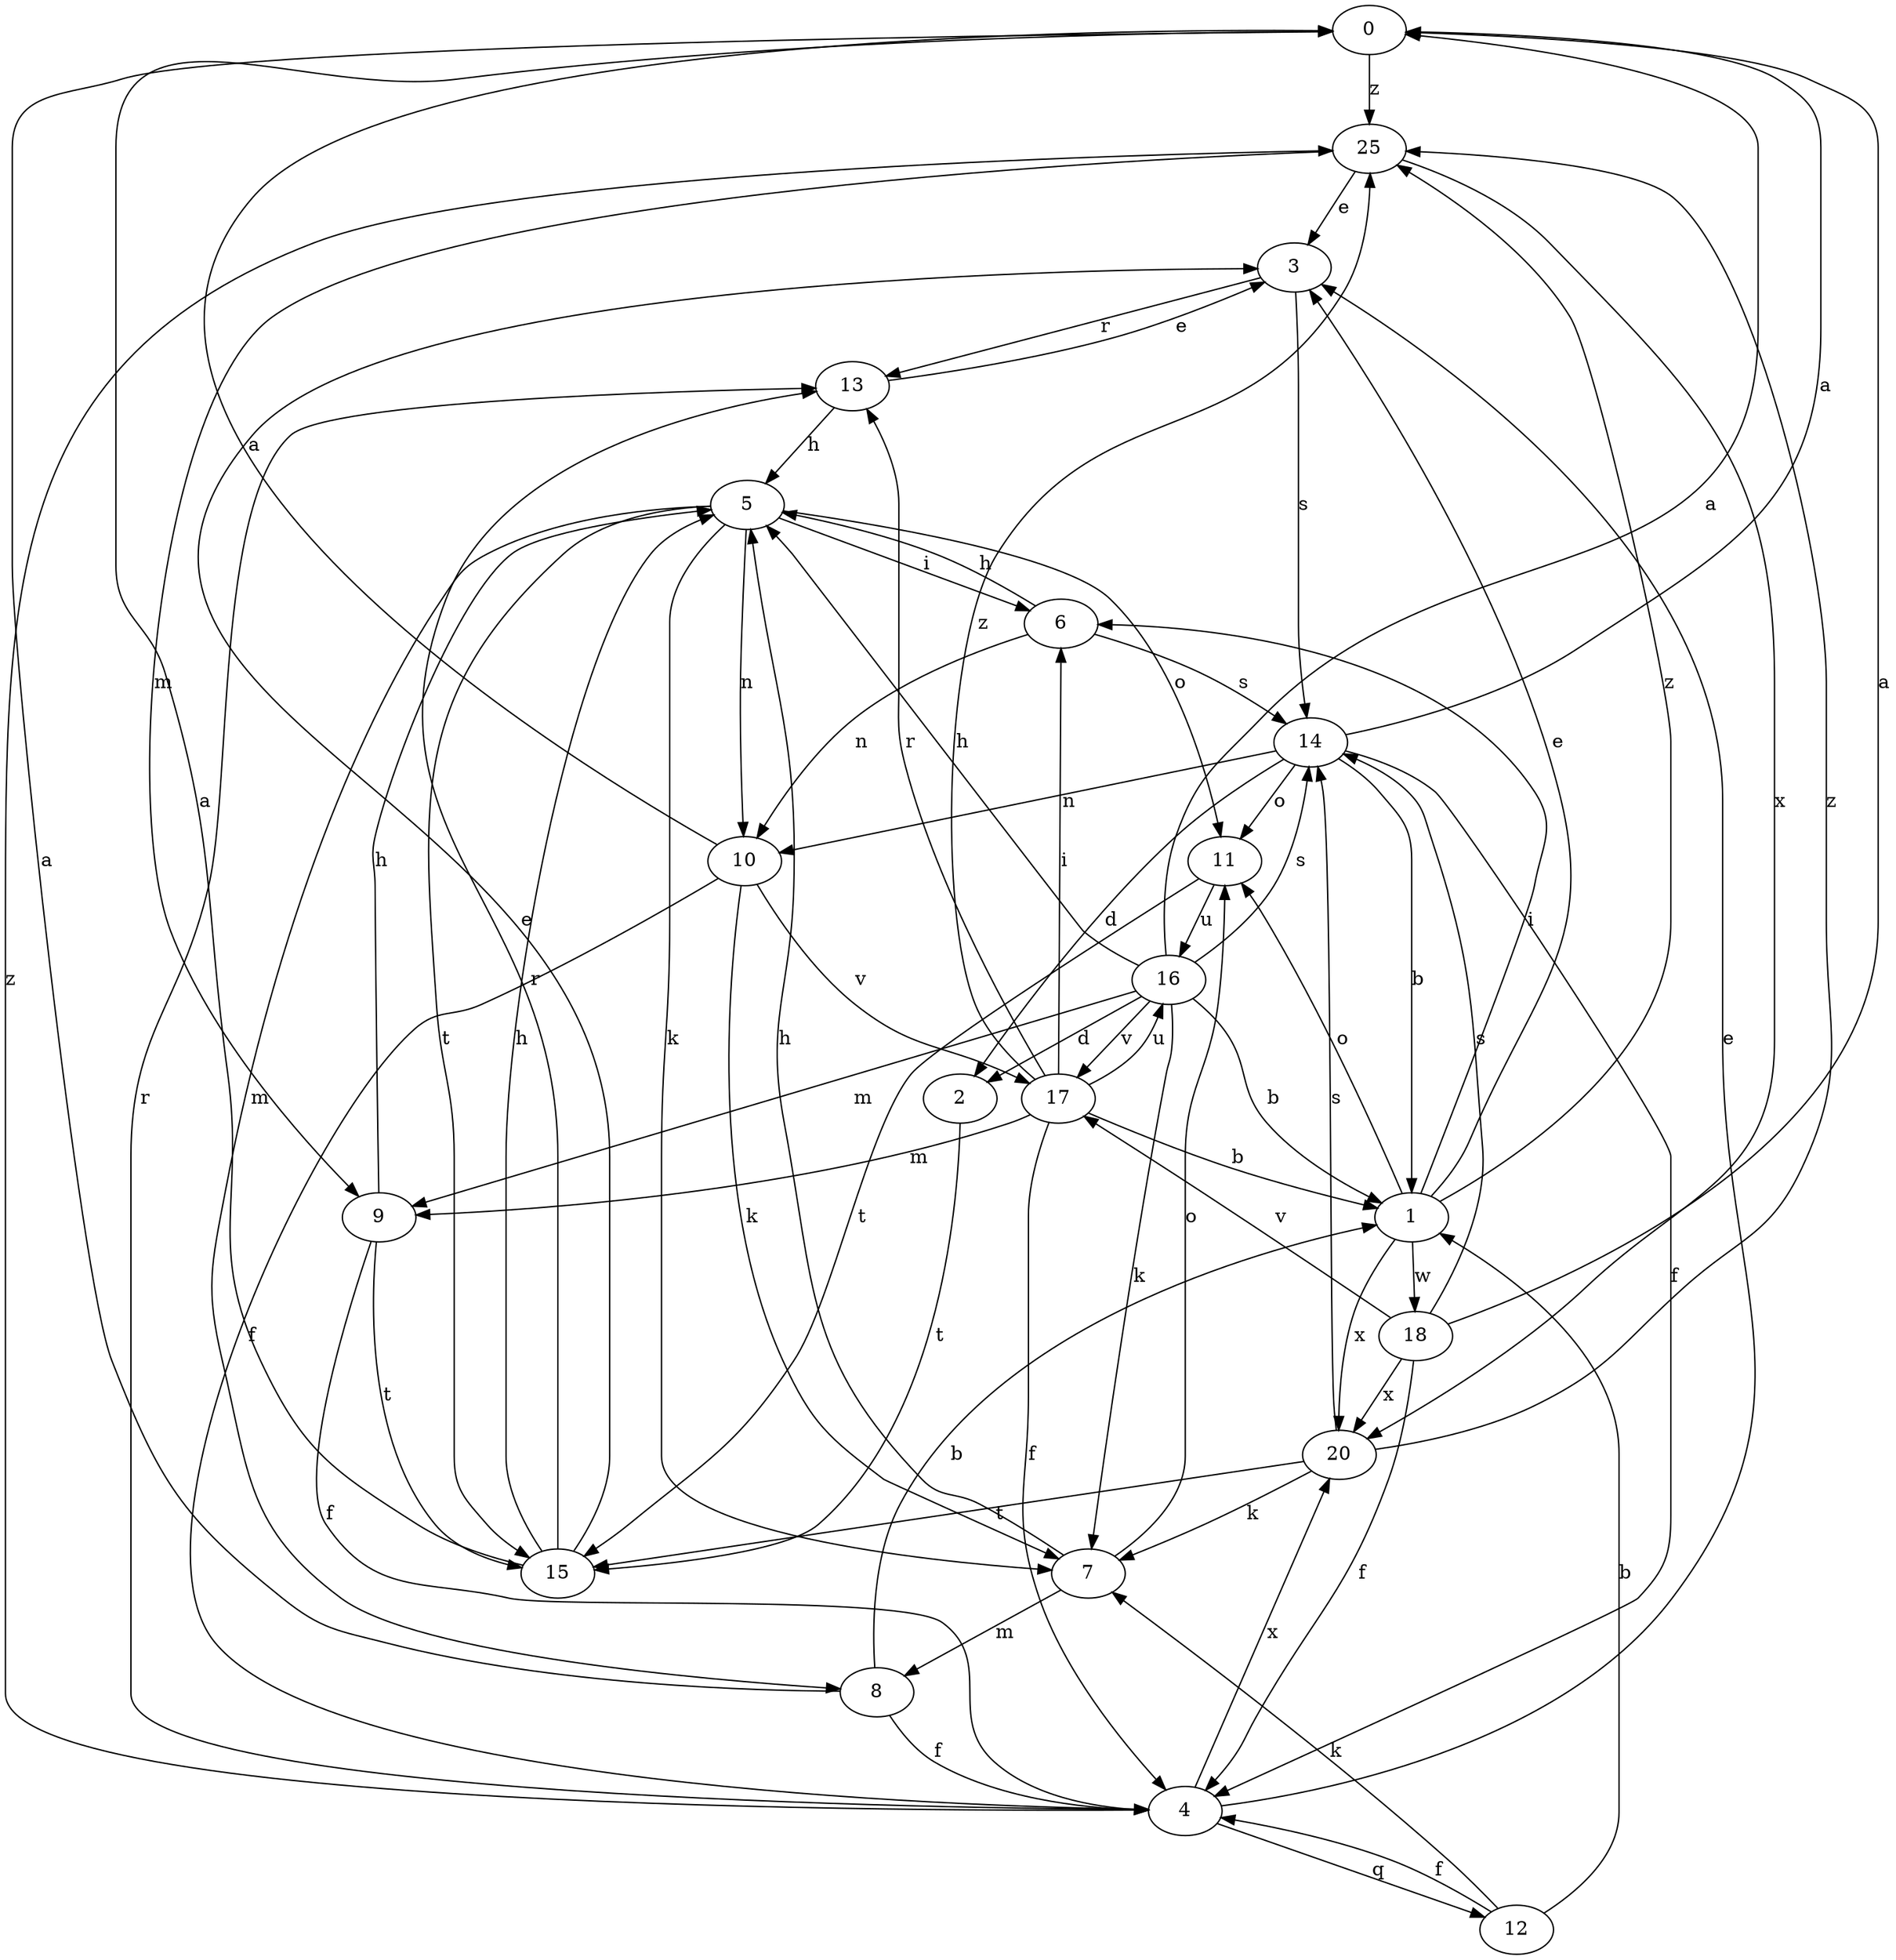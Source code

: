 strict digraph  {
0;
1;
2;
3;
4;
5;
6;
7;
8;
9;
10;
11;
12;
13;
14;
15;
16;
17;
18;
20;
25;
0 -> 25  [label=z];
1 -> 3  [label=e];
1 -> 6  [label=i];
1 -> 11  [label=o];
1 -> 18  [label=w];
1 -> 20  [label=x];
1 -> 25  [label=z];
2 -> 15  [label=t];
3 -> 13  [label=r];
3 -> 14  [label=s];
4 -> 3  [label=e];
4 -> 12  [label=q];
4 -> 13  [label=r];
4 -> 20  [label=x];
4 -> 25  [label=z];
5 -> 6  [label=i];
5 -> 7  [label=k];
5 -> 8  [label=m];
5 -> 10  [label=n];
5 -> 11  [label=o];
5 -> 15  [label=t];
6 -> 5  [label=h];
6 -> 10  [label=n];
6 -> 14  [label=s];
7 -> 5  [label=h];
7 -> 8  [label=m];
7 -> 11  [label=o];
8 -> 0  [label=a];
8 -> 1  [label=b];
8 -> 4  [label=f];
9 -> 4  [label=f];
9 -> 5  [label=h];
9 -> 15  [label=t];
10 -> 0  [label=a];
10 -> 4  [label=f];
10 -> 7  [label=k];
10 -> 17  [label=v];
11 -> 15  [label=t];
11 -> 16  [label=u];
12 -> 1  [label=b];
12 -> 4  [label=f];
12 -> 7  [label=k];
13 -> 3  [label=e];
13 -> 5  [label=h];
14 -> 0  [label=a];
14 -> 1  [label=b];
14 -> 2  [label=d];
14 -> 4  [label=f];
14 -> 10  [label=n];
14 -> 11  [label=o];
15 -> 0  [label=a];
15 -> 3  [label=e];
15 -> 5  [label=h];
15 -> 13  [label=r];
16 -> 0  [label=a];
16 -> 1  [label=b];
16 -> 2  [label=d];
16 -> 5  [label=h];
16 -> 7  [label=k];
16 -> 9  [label=m];
16 -> 14  [label=s];
16 -> 17  [label=v];
17 -> 1  [label=b];
17 -> 4  [label=f];
17 -> 6  [label=i];
17 -> 9  [label=m];
17 -> 13  [label=r];
17 -> 16  [label=u];
17 -> 25  [label=z];
18 -> 0  [label=a];
18 -> 4  [label=f];
18 -> 14  [label=s];
18 -> 17  [label=v];
18 -> 20  [label=x];
20 -> 7  [label=k];
20 -> 14  [label=s];
20 -> 15  [label=t];
20 -> 25  [label=z];
25 -> 3  [label=e];
25 -> 9  [label=m];
25 -> 20  [label=x];
}
